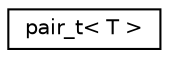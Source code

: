 digraph "Graphical Class Hierarchy"
{
  edge [fontname="Helvetica",fontsize="10",labelfontname="Helvetica",labelfontsize="10"];
  node [fontname="Helvetica",fontsize="10",shape=record];
  rankdir="LR";
  Node0 [label="pair_t\< T \>",height=0.2,width=0.4,color="black", fillcolor="white", style="filled",URL="$classpair__t.html"];
}
